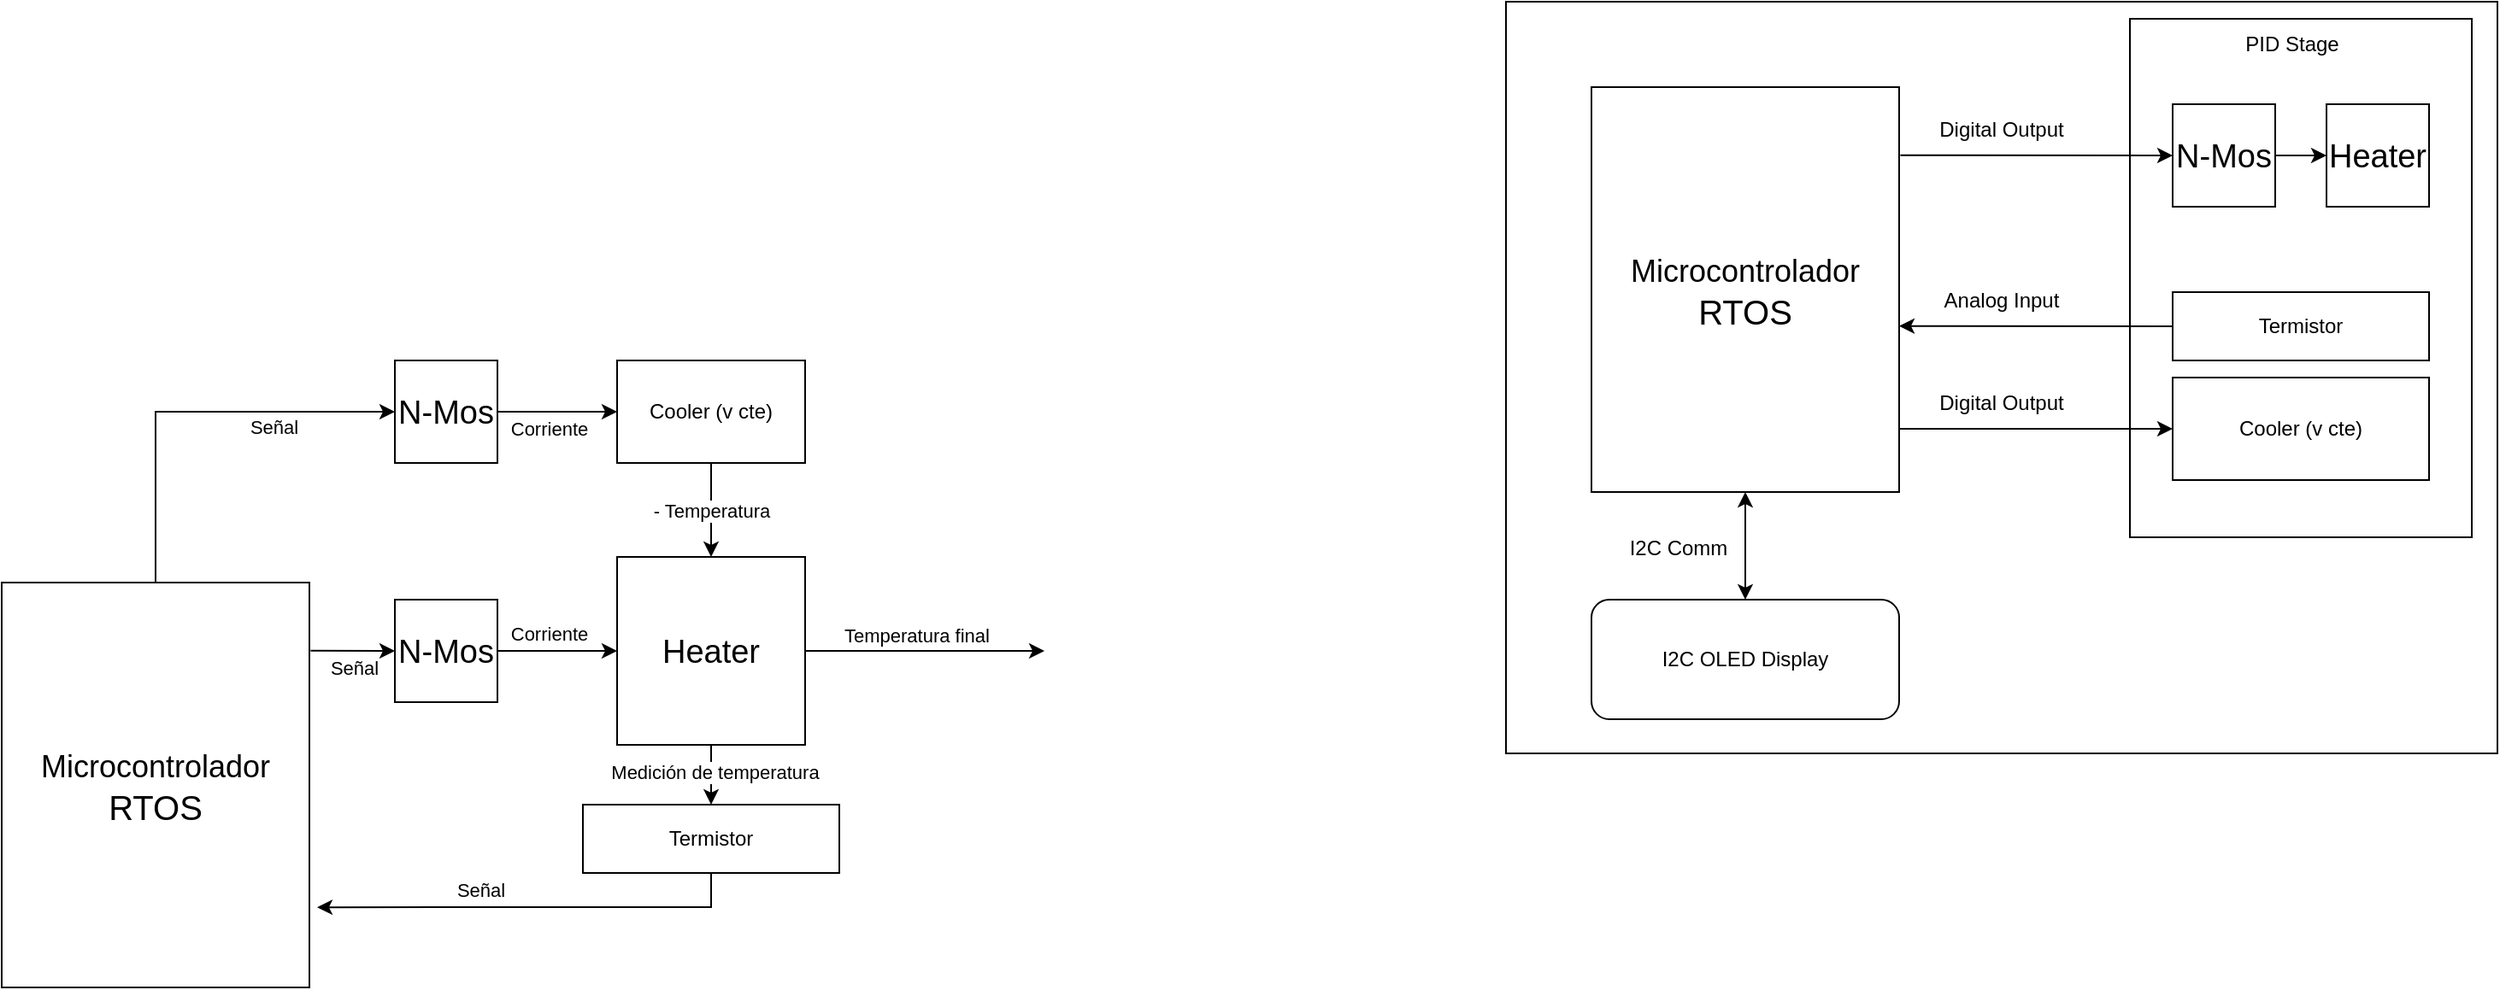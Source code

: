<mxfile version="26.0.5" pages="3">
  <diagram name="Page-1" id="90a13364-a465-7bf4-72fc-28e22215d7a0">
    <mxGraphModel dx="2674.5" dy="754" grid="1" gridSize="10" guides="1" tooltips="1" connect="1" arrows="1" fold="1" page="1" pageScale="1.5" pageWidth="827" pageHeight="1169" background="none" math="0" shadow="0">
      <root>
        <mxCell id="0" style=";html=1;" />
        <mxCell id="1" style=";html=1;" parent="0" />
        <mxCell id="35C-zRPfyHv-aXlCUiWr-6" value="" style="rounded=0;whiteSpace=wrap;html=1;" parent="1" vertex="1">
          <mxGeometry x="550" y="50" width="580" height="440" as="geometry" />
        </mxCell>
        <mxCell id="355GLdrolQoe34CYBVQ8-6" value="" style="rounded=0;whiteSpace=wrap;html=1;" parent="1" vertex="1">
          <mxGeometry x="915" y="60" width="200" height="303.5" as="geometry" />
        </mxCell>
        <mxCell id="jSPrN0brKESPCwidPNHG-5" value="&lt;font style=&quot;font-size: 18px;&quot;&gt;Microcontrolador&lt;/font&gt;&lt;br&gt;RTOS" style="rounded=0;whiteSpace=wrap;html=1;direction=south;fontSize=20;" parent="1" vertex="1">
          <mxGeometry x="600" y="100" width="180" height="237" as="geometry" />
        </mxCell>
        <mxCell id="355GLdrolQoe34CYBVQ8-1" value="&lt;font style=&quot;font-size: 19px;&quot;&gt;N-Mos&lt;/font&gt;" style="whiteSpace=wrap;html=1;aspect=fixed;fontSize=20;" parent="1" vertex="1">
          <mxGeometry x="940" y="110" width="60" height="60" as="geometry" />
        </mxCell>
        <mxCell id="355GLdrolQoe34CYBVQ8-3" value="&lt;font style=&quot;font-size: 19px;&quot;&gt;Heater&lt;/font&gt;" style="whiteSpace=wrap;html=1;aspect=fixed;fontSize=20;" parent="1" vertex="1">
          <mxGeometry x="1030" y="110" width="60" height="60" as="geometry" />
        </mxCell>
        <mxCell id="355GLdrolQoe34CYBVQ8-4" value="&lt;div&gt;Cooler (v cte)&lt;br&gt;&lt;/div&gt;" style="rounded=0;whiteSpace=wrap;html=1;" parent="1" vertex="1">
          <mxGeometry x="940" y="270" width="150" height="60" as="geometry" />
        </mxCell>
        <mxCell id="355GLdrolQoe34CYBVQ8-5" value="Termistor" style="rounded=0;whiteSpace=wrap;html=1;" parent="1" vertex="1">
          <mxGeometry x="940" y="220" width="150" height="40" as="geometry" />
        </mxCell>
        <mxCell id="355GLdrolQoe34CYBVQ8-7" value="" style="endArrow=classic;html=1;rounded=0;entryX=0;entryY=0.5;entryDx=0;entryDy=0;exitX=0.844;exitY=0;exitDx=0;exitDy=0;exitPerimeter=0;" parent="1" source="jSPrN0brKESPCwidPNHG-5" target="355GLdrolQoe34CYBVQ8-4" edge="1">
          <mxGeometry width="50" height="50" relative="1" as="geometry">
            <mxPoint x="830" y="350" as="sourcePoint" />
            <mxPoint x="880" y="300" as="targetPoint" />
          </mxGeometry>
        </mxCell>
        <mxCell id="355GLdrolQoe34CYBVQ8-9" value="" style="endArrow=classic;html=1;rounded=0;entryX=0;entryY=0.5;entryDx=0;entryDy=0;exitX=0.168;exitY=-0.004;exitDx=0;exitDy=0;exitPerimeter=0;" parent="1" source="jSPrN0brKESPCwidPNHG-5" target="355GLdrolQoe34CYBVQ8-1" edge="1">
          <mxGeometry width="50" height="50" relative="1" as="geometry">
            <mxPoint x="820" y="210" as="sourcePoint" />
            <mxPoint x="870" y="160" as="targetPoint" />
          </mxGeometry>
        </mxCell>
        <mxCell id="355GLdrolQoe34CYBVQ8-10" value="" style="endArrow=classic;html=1;rounded=0;entryX=0;entryY=0.5;entryDx=0;entryDy=0;exitX=1;exitY=0.5;exitDx=0;exitDy=0;" parent="1" source="355GLdrolQoe34CYBVQ8-1" target="355GLdrolQoe34CYBVQ8-3" edge="1">
          <mxGeometry width="50" height="50" relative="1" as="geometry">
            <mxPoint x="900" y="280" as="sourcePoint" />
            <mxPoint x="950" y="230" as="targetPoint" />
          </mxGeometry>
        </mxCell>
        <mxCell id="GrLBo9PtLHuX9XOGEQVJ-1" value="PID Stage" style="text;html=1;align=center;verticalAlign=middle;whiteSpace=wrap;rounded=0;" parent="1" vertex="1">
          <mxGeometry x="980" y="60" width="60" height="30" as="geometry" />
        </mxCell>
        <mxCell id="GrLBo9PtLHuX9XOGEQVJ-2" value="I2C OLED Display" style="rounded=1;whiteSpace=wrap;html=1;" parent="1" vertex="1">
          <mxGeometry x="600" y="400" width="180" height="70" as="geometry" />
        </mxCell>
        <mxCell id="GrLBo9PtLHuX9XOGEQVJ-8" value="" style="endArrow=classic;startArrow=classic;html=1;rounded=0;entryX=1;entryY=0.5;entryDx=0;entryDy=0;exitX=0.5;exitY=0;exitDx=0;exitDy=0;" parent="1" source="GrLBo9PtLHuX9XOGEQVJ-2" target="jSPrN0brKESPCwidPNHG-5" edge="1">
          <mxGeometry width="50" height="50" relative="1" as="geometry">
            <mxPoint x="640" y="413.5" as="sourcePoint" />
            <mxPoint x="690" y="363.5" as="targetPoint" />
          </mxGeometry>
        </mxCell>
        <mxCell id="GrLBo9PtLHuX9XOGEQVJ-9" value="" style="endArrow=classic;html=1;rounded=0;entryX=0.59;entryY=0;entryDx=0;entryDy=0;entryPerimeter=0;exitX=0;exitY=0.5;exitDx=0;exitDy=0;" parent="1" source="355GLdrolQoe34CYBVQ8-5" target="jSPrN0brKESPCwidPNHG-5" edge="1">
          <mxGeometry width="50" height="50" relative="1" as="geometry">
            <mxPoint x="820" y="300" as="sourcePoint" />
            <mxPoint x="870" y="250" as="targetPoint" />
          </mxGeometry>
        </mxCell>
        <mxCell id="GrLBo9PtLHuX9XOGEQVJ-10" value="Digital Output" style="text;html=1;align=center;verticalAlign=middle;whiteSpace=wrap;rounded=0;" parent="1" vertex="1">
          <mxGeometry x="790" y="110" width="100" height="30" as="geometry" />
        </mxCell>
        <mxCell id="GrLBo9PtLHuX9XOGEQVJ-11" value="Analog Input" style="text;html=1;align=center;verticalAlign=middle;whiteSpace=wrap;rounded=0;" parent="1" vertex="1">
          <mxGeometry x="790" y="210" width="100" height="30" as="geometry" />
        </mxCell>
        <mxCell id="GrLBo9PtLHuX9XOGEQVJ-12" value="Digital Output" style="text;html=1;align=center;verticalAlign=middle;whiteSpace=wrap;rounded=0;" parent="1" vertex="1">
          <mxGeometry x="790" y="270" width="100" height="30" as="geometry" />
        </mxCell>
        <mxCell id="GrLBo9PtLHuX9XOGEQVJ-13" value="I2C Comm" style="text;html=1;align=center;verticalAlign=middle;whiteSpace=wrap;rounded=0;" parent="1" vertex="1">
          <mxGeometry x="620.5" y="350" width="60" height="40" as="geometry" />
        </mxCell>
        <mxCell id="uA3TDthxbYoM9Gd3NzN--17" value="" style="edgeStyle=orthogonalEdgeStyle;rounded=0;orthogonalLoop=1;jettySize=auto;html=1;entryX=0;entryY=0.5;entryDx=0;entryDy=0;" parent="1" source="vvelxjKlHn5M0ghXR4K2-3" target="uA3TDthxbYoM9Gd3NzN--13" edge="1">
          <mxGeometry relative="1" as="geometry">
            <mxPoint x="-200" y="255" as="targetPoint" />
            <Array as="points">
              <mxPoint x="-240" y="290" />
            </Array>
          </mxGeometry>
        </mxCell>
        <mxCell id="vvelxjKlHn5M0ghXR4K2-3" value="&lt;font style=&quot;font-size: 18px;&quot;&gt;Microcontrolador&lt;/font&gt;&lt;br&gt;RTOS" style="rounded=0;whiteSpace=wrap;html=1;direction=south;fontSize=20;" parent="1" vertex="1">
          <mxGeometry x="-330" y="390" width="180" height="237" as="geometry" />
        </mxCell>
        <mxCell id="vvelxjKlHn5M0ghXR4K2-4" value="&lt;font style=&quot;font-size: 19px;&quot;&gt;N-Mos&lt;/font&gt;" style="whiteSpace=wrap;html=1;aspect=fixed;fontSize=20;" parent="1" vertex="1">
          <mxGeometry x="-100" y="400" width="60" height="60" as="geometry" />
        </mxCell>
        <mxCell id="uA3TDthxbYoM9Gd3NzN--2" value="" style="edgeStyle=orthogonalEdgeStyle;rounded=0;orthogonalLoop=1;jettySize=auto;html=1;" parent="1" source="vvelxjKlHn5M0ghXR4K2-5" target="vvelxjKlHn5M0ghXR4K2-7" edge="1">
          <mxGeometry relative="1" as="geometry" />
        </mxCell>
        <mxCell id="uA3TDthxbYoM9Gd3NzN--7" value="Medición de temperatura" style="edgeLabel;html=1;align=center;verticalAlign=middle;resizable=0;points=[];" parent="uA3TDthxbYoM9Gd3NzN--2" vertex="1" connectable="0">
          <mxGeometry x="0.156" y="2" relative="1" as="geometry">
            <mxPoint as="offset" />
          </mxGeometry>
        </mxCell>
        <mxCell id="vvelxjKlHn5M0ghXR4K2-5" value="&lt;span style=&quot;font-size: 19px;&quot;&gt;Heater&lt;/span&gt;" style="whiteSpace=wrap;html=1;aspect=fixed;fontSize=20;" parent="1" vertex="1">
          <mxGeometry x="30" y="375" width="110" height="110" as="geometry" />
        </mxCell>
        <mxCell id="uA3TDthxbYoM9Gd3NzN--3" value="- Temperatura" style="edgeStyle=orthogonalEdgeStyle;rounded=0;orthogonalLoop=1;jettySize=auto;html=1;" parent="1" source="vvelxjKlHn5M0ghXR4K2-6" target="vvelxjKlHn5M0ghXR4K2-5" edge="1">
          <mxGeometry relative="1" as="geometry" />
        </mxCell>
        <mxCell id="vvelxjKlHn5M0ghXR4K2-6" value="&lt;div&gt;Cooler (v cte)&lt;br&gt;&lt;/div&gt;" style="rounded=0;whiteSpace=wrap;html=1;" parent="1" vertex="1">
          <mxGeometry x="30" y="260" width="110" height="60" as="geometry" />
        </mxCell>
        <mxCell id="vvelxjKlHn5M0ghXR4K2-7" value="Termistor" style="rounded=0;whiteSpace=wrap;html=1;" parent="1" vertex="1">
          <mxGeometry x="10" y="520" width="150" height="40" as="geometry" />
        </mxCell>
        <mxCell id="vvelxjKlHn5M0ghXR4K2-9" value="" style="endArrow=classic;html=1;rounded=0;entryX=0;entryY=0.5;entryDx=0;entryDy=0;exitX=0.168;exitY=-0.004;exitDx=0;exitDy=0;exitPerimeter=0;" parent="1" source="vvelxjKlHn5M0ghXR4K2-3" target="vvelxjKlHn5M0ghXR4K2-4" edge="1">
          <mxGeometry width="50" height="50" relative="1" as="geometry">
            <mxPoint x="80" y="210" as="sourcePoint" />
            <mxPoint x="130" y="160" as="targetPoint" />
          </mxGeometry>
        </mxCell>
        <mxCell id="uA3TDthxbYoM9Gd3NzN--19" value="Señal" style="edgeLabel;html=1;align=center;verticalAlign=middle;resizable=0;points=[];" parent="vvelxjKlHn5M0ghXR4K2-9" vertex="1" connectable="0">
          <mxGeometry x="0.006" relative="1" as="geometry">
            <mxPoint y="10" as="offset" />
          </mxGeometry>
        </mxCell>
        <mxCell id="vvelxjKlHn5M0ghXR4K2-10" value="" style="endArrow=classic;html=1;rounded=0;entryX=0;entryY=0.5;entryDx=0;entryDy=0;exitX=1;exitY=0.5;exitDx=0;exitDy=0;" parent="1" source="vvelxjKlHn5M0ghXR4K2-4" target="vvelxjKlHn5M0ghXR4K2-5" edge="1">
          <mxGeometry width="50" height="50" relative="1" as="geometry">
            <mxPoint x="145" y="280" as="sourcePoint" />
            <mxPoint x="195" y="230" as="targetPoint" />
          </mxGeometry>
        </mxCell>
        <mxCell id="uA3TDthxbYoM9Gd3NzN--11" value="Corriente" style="edgeLabel;html=1;align=center;verticalAlign=middle;resizable=0;points=[];" parent="vvelxjKlHn5M0ghXR4K2-10" vertex="1" connectable="0">
          <mxGeometry x="0.14" y="-3" relative="1" as="geometry">
            <mxPoint x="-10" y="-13" as="offset" />
          </mxGeometry>
        </mxCell>
        <mxCell id="uA3TDthxbYoM9Gd3NzN--4" style="edgeStyle=orthogonalEdgeStyle;rounded=0;orthogonalLoop=1;jettySize=auto;html=1;exitX=0.5;exitY=1;exitDx=0;exitDy=0;entryX=0.802;entryY=-0.025;entryDx=0;entryDy=0;entryPerimeter=0;" parent="1" source="vvelxjKlHn5M0ghXR4K2-7" target="vvelxjKlHn5M0ghXR4K2-3" edge="1">
          <mxGeometry relative="1" as="geometry" />
        </mxCell>
        <mxCell id="uA3TDthxbYoM9Gd3NzN--5" value="" style="edgeStyle=orthogonalEdgeStyle;rounded=0;orthogonalLoop=1;jettySize=auto;html=1;exitX=1;exitY=0.5;exitDx=0;exitDy=0;" parent="1" source="vvelxjKlHn5M0ghXR4K2-5" edge="1">
          <mxGeometry relative="1" as="geometry">
            <mxPoint x="210" y="430" as="sourcePoint" />
            <mxPoint x="280" y="430" as="targetPoint" />
          </mxGeometry>
        </mxCell>
        <mxCell id="uA3TDthxbYoM9Gd3NzN--6" value="Temperatura final" style="edgeLabel;html=1;align=center;verticalAlign=middle;resizable=0;points=[];" parent="uA3TDthxbYoM9Gd3NzN--5" vertex="1" connectable="0">
          <mxGeometry x="0.143" y="1" relative="1" as="geometry">
            <mxPoint x="-15" y="-9" as="offset" />
          </mxGeometry>
        </mxCell>
        <mxCell id="uA3TDthxbYoM9Gd3NzN--15" value="" style="edgeStyle=orthogonalEdgeStyle;rounded=0;orthogonalLoop=1;jettySize=auto;html=1;" parent="1" source="uA3TDthxbYoM9Gd3NzN--13" target="vvelxjKlHn5M0ghXR4K2-6" edge="1">
          <mxGeometry relative="1" as="geometry" />
        </mxCell>
        <mxCell id="uA3TDthxbYoM9Gd3NzN--13" value="&lt;font style=&quot;font-size: 19px;&quot;&gt;N-Mos&lt;/font&gt;" style="whiteSpace=wrap;html=1;aspect=fixed;fontSize=20;" parent="1" vertex="1">
          <mxGeometry x="-100" y="260" width="60" height="60" as="geometry" />
        </mxCell>
        <mxCell id="uA3TDthxbYoM9Gd3NzN--18" value="Corriente" style="edgeLabel;html=1;align=center;verticalAlign=middle;resizable=0;points=[];" parent="1" vertex="1" connectable="0">
          <mxGeometry x="-10" y="300" as="geometry" />
        </mxCell>
        <mxCell id="uA3TDthxbYoM9Gd3NzN--20" value="Señal" style="edgeLabel;html=1;align=center;verticalAlign=middle;resizable=0;points=[];" parent="1" vertex="1" connectable="0">
          <mxGeometry x="-100.0" y="419.999" as="geometry">
            <mxPoint x="-71" y="-121" as="offset" />
          </mxGeometry>
        </mxCell>
        <mxCell id="uA3TDthxbYoM9Gd3NzN--21" value="Señal" style="edgeLabel;html=1;align=center;verticalAlign=middle;resizable=0;points=[];" parent="1" vertex="1" connectable="0">
          <mxGeometry x="-50.0" y="569.999" as="geometry" />
        </mxCell>
      </root>
    </mxGraphModel>
  </diagram>
  <diagram id="dFZz5i8Cy6UYqAbTh7uR" name="Página-2">
    <mxGraphModel dx="2261" dy="754" grid="1" gridSize="10" guides="1" tooltips="1" connect="1" arrows="1" fold="1" page="1" pageScale="1" pageWidth="827" pageHeight="1169" math="0" shadow="0">
      <root>
        <mxCell id="0" />
        <mxCell id="1" parent="0" />
        <mxCell id="2VRXxN_XEZRk6mcmsxM--8" style="edgeStyle=orthogonalEdgeStyle;rounded=0;orthogonalLoop=1;jettySize=auto;html=1;exitX=1;exitY=0.5;exitDx=0;exitDy=0;entryX=0;entryY=0.5;entryDx=0;entryDy=0;" parent="1" source="Uq3NfLOFYtls6R0m_rHG-1" target="2VRXxN_XEZRk6mcmsxM--16" edge="1">
          <mxGeometry relative="1" as="geometry">
            <Array as="points">
              <mxPoint x="60" y="518" />
              <mxPoint x="60" y="350" />
            </Array>
          </mxGeometry>
        </mxCell>
        <mxCell id="2VRXxN_XEZRk6mcmsxM--10" style="edgeStyle=orthogonalEdgeStyle;rounded=0;orthogonalLoop=1;jettySize=auto;html=1;exitX=1;exitY=0.5;exitDx=0;exitDy=0;entryX=0;entryY=0.5;entryDx=0;entryDy=0;" parent="1" source="Uq3NfLOFYtls6R0m_rHG-1" target="2VRXxN_XEZRk6mcmsxM--17" edge="1">
          <mxGeometry relative="1" as="geometry" />
        </mxCell>
        <mxCell id="2VRXxN_XEZRk6mcmsxM--12" style="edgeStyle=orthogonalEdgeStyle;rounded=0;orthogonalLoop=1;jettySize=auto;html=1;exitX=1;exitY=0.5;exitDx=0;exitDy=0;entryX=0;entryY=0.5;entryDx=0;entryDy=0;" parent="1" source="Uq3NfLOFYtls6R0m_rHG-1" target="2VRXxN_XEZRk6mcmsxM--23" edge="1">
          <mxGeometry relative="1" as="geometry">
            <Array as="points">
              <mxPoint x="60" y="518" />
              <mxPoint x="60" y="678" />
            </Array>
          </mxGeometry>
        </mxCell>
        <mxCell id="2VRXxN_XEZRk6mcmsxM--13" style="edgeStyle=orthogonalEdgeStyle;rounded=0;orthogonalLoop=1;jettySize=auto;html=1;exitX=1;exitY=0.5;exitDx=0;exitDy=0;entryX=0;entryY=0.5;entryDx=0;entryDy=0;" parent="1" source="Uq3NfLOFYtls6R0m_rHG-1" target="2VRXxN_XEZRk6mcmsxM--24" edge="1">
          <mxGeometry relative="1" as="geometry">
            <Array as="points">
              <mxPoint x="60" y="518" />
              <mxPoint x="60" y="860" />
            </Array>
          </mxGeometry>
        </mxCell>
        <mxCell id="Uq3NfLOFYtls6R0m_rHG-1" value="&lt;font style=&quot;font-size: 18px;&quot;&gt;Idle State&lt;/font&gt;" style="whiteSpace=wrap;html=1;aspect=fixed;" parent="1" vertex="1">
          <mxGeometry x="-120" y="440" width="155" height="155" as="geometry" />
        </mxCell>
        <mxCell id="2VRXxN_XEZRk6mcmsxM--1" value="Event &lt;br&gt;Ingresa al Granero" style="whiteSpace=wrap;html=1;aspect=fixed;" parent="1" vertex="1">
          <mxGeometry x="650" y="272.5" width="155" height="155" as="geometry" />
        </mxCell>
        <mxCell id="2VRXxN_XEZRk6mcmsxM--2" value="Event &lt;br&gt;Sale del Granero" style="whiteSpace=wrap;html=1;aspect=fixed;" parent="1" vertex="1">
          <mxGeometry x="650" y="440" width="155" height="155" as="geometry" />
        </mxCell>
        <mxCell id="2VRXxN_XEZRk6mcmsxM--3" value="Event &lt;br&gt;Cuenta máxima" style="whiteSpace=wrap;html=1;aspect=fixed;" parent="1" vertex="1">
          <mxGeometry x="650" y="600" width="155" height="155" as="geometry" />
        </mxCell>
        <mxCell id="2VRXxN_XEZRk6mcmsxM--4" value="Event&lt;br&gt;Error" style="whiteSpace=wrap;html=1;aspect=fixed;" parent="1" vertex="1">
          <mxGeometry x="650" y="782.5" width="155" height="155" as="geometry" />
        </mxCell>
        <mxCell id="2VRXxN_XEZRk6mcmsxM--21" style="edgeStyle=orthogonalEdgeStyle;rounded=0;orthogonalLoop=1;jettySize=auto;html=1;exitX=1;exitY=0.5;exitDx=0;exitDy=0;entryX=0;entryY=0.5;entryDx=0;entryDy=0;" parent="1" source="2VRXxN_XEZRk6mcmsxM--16" target="2VRXxN_XEZRk6mcmsxM--19" edge="1">
          <mxGeometry relative="1" as="geometry" />
        </mxCell>
        <mxCell id="2VRXxN_XEZRk6mcmsxM--39" style="edgeStyle=orthogonalEdgeStyle;rounded=0;orthogonalLoop=1;jettySize=auto;html=1;exitX=0.5;exitY=0;exitDx=0;exitDy=0;entryX=0.5;entryY=0;entryDx=0;entryDy=0;strokeColor=#FF6666;" parent="1" source="2VRXxN_XEZRk6mcmsxM--16" target="Uq3NfLOFYtls6R0m_rHG-1" edge="1">
          <mxGeometry relative="1" as="geometry" />
        </mxCell>
        <mxCell id="2VRXxN_XEZRk6mcmsxM--16" value="IRModule_A is active?" style="rhombus;whiteSpace=wrap;html=1;" parent="1" vertex="1">
          <mxGeometry x="290" y="290" width="120" height="120" as="geometry" />
        </mxCell>
        <mxCell id="2VRXxN_XEZRk6mcmsxM--22" style="edgeStyle=orthogonalEdgeStyle;rounded=0;orthogonalLoop=1;jettySize=auto;html=1;exitX=1;exitY=0.5;exitDx=0;exitDy=0;entryX=0;entryY=0.5;entryDx=0;entryDy=0;" parent="1" source="2VRXxN_XEZRk6mcmsxM--17" target="2VRXxN_XEZRk6mcmsxM--20" edge="1">
          <mxGeometry relative="1" as="geometry" />
        </mxCell>
        <mxCell id="2VRXxN_XEZRk6mcmsxM--38" style="edgeStyle=orthogonalEdgeStyle;rounded=0;orthogonalLoop=1;jettySize=auto;html=1;exitX=0.5;exitY=1;exitDx=0;exitDy=0;entryX=0.5;entryY=1;entryDx=0;entryDy=0;strokeColor=#FF6666;" parent="1" source="2VRXxN_XEZRk6mcmsxM--17" target="Uq3NfLOFYtls6R0m_rHG-1" edge="1">
          <mxGeometry relative="1" as="geometry">
            <Array as="points">
              <mxPoint x="350" y="610" />
              <mxPoint x="-42" y="610" />
            </Array>
          </mxGeometry>
        </mxCell>
        <mxCell id="2VRXxN_XEZRk6mcmsxM--17" value="IRModule_B is active?" style="rhombus;whiteSpace=wrap;html=1;" parent="1" vertex="1">
          <mxGeometry x="290" y="457.5" width="120" height="120" as="geometry" />
        </mxCell>
        <mxCell id="2VRXxN_XEZRk6mcmsxM--25" style="edgeStyle=orthogonalEdgeStyle;rounded=0;orthogonalLoop=1;jettySize=auto;html=1;exitX=1;exitY=0.5;exitDx=0;exitDy=0;entryX=0;entryY=0.5;entryDx=0;entryDy=0;" parent="1" source="2VRXxN_XEZRk6mcmsxM--19" target="2VRXxN_XEZRk6mcmsxM--1" edge="1">
          <mxGeometry relative="1" as="geometry" />
        </mxCell>
        <mxCell id="4NYzwK4U0VfKDkdtX9t3-1" style="edgeStyle=orthogonalEdgeStyle;rounded=0;orthogonalLoop=1;jettySize=auto;html=1;exitX=0.5;exitY=0;exitDx=0;exitDy=0;entryX=0.5;entryY=0;entryDx=0;entryDy=0;fillColor=#f8cecc;strokeColor=#b85450;" edge="1" parent="1" source="2VRXxN_XEZRk6mcmsxM--19" target="Uq3NfLOFYtls6R0m_rHG-1">
          <mxGeometry relative="1" as="geometry" />
        </mxCell>
        <mxCell id="2VRXxN_XEZRk6mcmsxM--19" value="IRModule_B is active?" style="rhombus;whiteSpace=wrap;html=1;" parent="1" vertex="1">
          <mxGeometry x="460" y="290" width="120" height="120" as="geometry" />
        </mxCell>
        <mxCell id="2VRXxN_XEZRk6mcmsxM--26" style="edgeStyle=orthogonalEdgeStyle;rounded=0;orthogonalLoop=1;jettySize=auto;html=1;exitX=1;exitY=0.5;exitDx=0;exitDy=0;entryX=0;entryY=0.5;entryDx=0;entryDy=0;" parent="1" source="2VRXxN_XEZRk6mcmsxM--20" target="2VRXxN_XEZRk6mcmsxM--2" edge="1">
          <mxGeometry relative="1" as="geometry" />
        </mxCell>
        <mxCell id="4NYzwK4U0VfKDkdtX9t3-2" style="edgeStyle=orthogonalEdgeStyle;rounded=0;orthogonalLoop=1;jettySize=auto;html=1;exitX=0.5;exitY=1;exitDx=0;exitDy=0;entryX=0.5;entryY=1;entryDx=0;entryDy=0;fillColor=#f8cecc;strokeColor=#b85450;" edge="1" parent="1" source="2VRXxN_XEZRk6mcmsxM--20" target="Uq3NfLOFYtls6R0m_rHG-1">
          <mxGeometry relative="1" as="geometry">
            <Array as="points">
              <mxPoint x="520" y="610" />
              <mxPoint x="-42" y="610" />
            </Array>
          </mxGeometry>
        </mxCell>
        <mxCell id="2VRXxN_XEZRk6mcmsxM--20" value="IRModule_A is active?" style="rhombus;whiteSpace=wrap;html=1;" parent="1" vertex="1">
          <mxGeometry x="460" y="457.5" width="120" height="120" as="geometry" />
        </mxCell>
        <mxCell id="2VRXxN_XEZRk6mcmsxM--27" style="edgeStyle=orthogonalEdgeStyle;rounded=0;orthogonalLoop=1;jettySize=auto;html=1;exitX=1;exitY=0.5;exitDx=0;exitDy=0;entryX=0;entryY=0.5;entryDx=0;entryDy=0;" parent="1" source="2VRXxN_XEZRk6mcmsxM--23" target="2VRXxN_XEZRk6mcmsxM--3" edge="1">
          <mxGeometry relative="1" as="geometry" />
        </mxCell>
        <mxCell id="2VRXxN_XEZRk6mcmsxM--35" style="edgeStyle=orthogonalEdgeStyle;rounded=0;orthogonalLoop=1;jettySize=auto;html=1;exitX=0.5;exitY=1;exitDx=0;exitDy=0;entryX=0.5;entryY=1;entryDx=0;entryDy=0;strokeColor=#FF6666;" parent="1" source="2VRXxN_XEZRk6mcmsxM--23" target="Uq3NfLOFYtls6R0m_rHG-1" edge="1">
          <mxGeometry relative="1" as="geometry" />
        </mxCell>
        <mxCell id="2VRXxN_XEZRk6mcmsxM--23" value="Count == MAX_COUNT?" style="rhombus;whiteSpace=wrap;html=1;" parent="1" vertex="1">
          <mxGeometry x="290" y="617.5" width="120" height="120" as="geometry" />
        </mxCell>
        <mxCell id="2VRXxN_XEZRk6mcmsxM--28" style="edgeStyle=orthogonalEdgeStyle;rounded=0;orthogonalLoop=1;jettySize=auto;html=1;exitX=1;exitY=0.5;exitDx=0;exitDy=0;entryX=0;entryY=0.5;entryDx=0;entryDy=0;" parent="1" source="2VRXxN_XEZRk6mcmsxM--24" target="2VRXxN_XEZRk6mcmsxM--4" edge="1">
          <mxGeometry relative="1" as="geometry" />
        </mxCell>
        <mxCell id="2VRXxN_XEZRk6mcmsxM--36" style="edgeStyle=orthogonalEdgeStyle;rounded=0;orthogonalLoop=1;jettySize=auto;html=1;exitX=0.5;exitY=1;exitDx=0;exitDy=0;entryX=0.5;entryY=1;entryDx=0;entryDy=0;strokeColor=#FF6666;" parent="1" source="2VRXxN_XEZRk6mcmsxM--24" target="Uq3NfLOFYtls6R0m_rHG-1" edge="1">
          <mxGeometry relative="1" as="geometry">
            <mxPoint x="-40" y="760" as="targetPoint" />
          </mxGeometry>
        </mxCell>
        <mxCell id="2VRXxN_XEZRk6mcmsxM--24" value="(IRModule_A &amp;amp;&amp;amp; IRModule_B)&lt;br&gt; is active?" style="rhombus;whiteSpace=wrap;html=1;" parent="1" vertex="1">
          <mxGeometry x="280" y="790" width="140" height="140" as="geometry" />
        </mxCell>
        <mxCell id="2VRXxN_XEZRk6mcmsxM--29" value="yes" style="text;html=1;align=center;verticalAlign=middle;whiteSpace=wrap;rounded=0;" parent="1" vertex="1">
          <mxGeometry x="400" y="320" width="60" height="30" as="geometry" />
        </mxCell>
        <mxCell id="2VRXxN_XEZRk6mcmsxM--30" value="yes" style="text;html=1;align=center;verticalAlign=middle;whiteSpace=wrap;rounded=0;" parent="1" vertex="1">
          <mxGeometry x="580" y="320" width="60" height="30" as="geometry" />
        </mxCell>
        <mxCell id="2VRXxN_XEZRk6mcmsxM--31" value="yes" style="text;html=1;align=center;verticalAlign=middle;whiteSpace=wrap;rounded=0;" parent="1" vertex="1">
          <mxGeometry x="400" y="490" width="60" height="30" as="geometry" />
        </mxCell>
        <mxCell id="2VRXxN_XEZRk6mcmsxM--32" value="yes" style="text;html=1;align=center;verticalAlign=middle;whiteSpace=wrap;rounded=0;" parent="1" vertex="1">
          <mxGeometry x="580" y="490" width="60" height="30" as="geometry" />
        </mxCell>
        <mxCell id="2VRXxN_XEZRk6mcmsxM--33" value="yes" style="text;html=1;align=center;verticalAlign=middle;whiteSpace=wrap;rounded=0;" parent="1" vertex="1">
          <mxGeometry x="410" y="650" width="60" height="30" as="geometry" />
        </mxCell>
        <mxCell id="2VRXxN_XEZRk6mcmsxM--34" value="yes" style="text;html=1;align=center;verticalAlign=middle;whiteSpace=wrap;rounded=0;" parent="1" vertex="1">
          <mxGeometry x="414" y="830" width="60" height="30" as="geometry" />
        </mxCell>
        <mxCell id="2VRXxN_XEZRk6mcmsxM--40" value="no" style="text;html=1;align=center;verticalAlign=middle;whiteSpace=wrap;rounded=0;" parent="1" vertex="1">
          <mxGeometry x="310" y="242.5" width="60" height="30" as="geometry" />
        </mxCell>
        <mxCell id="2VRXxN_XEZRk6mcmsxM--41" value="no" style="text;html=1;align=center;verticalAlign=middle;whiteSpace=wrap;rounded=0;" parent="1" vertex="1">
          <mxGeometry x="290" y="585" width="60" height="30" as="geometry" />
        </mxCell>
        <mxCell id="2VRXxN_XEZRk6mcmsxM--42" value="no" style="text;html=1;align=center;verticalAlign=middle;whiteSpace=wrap;rounded=0;" parent="1" vertex="1">
          <mxGeometry x="290" y="725" width="60" height="30" as="geometry" />
        </mxCell>
        <mxCell id="2VRXxN_XEZRk6mcmsxM--43" value="no" style="text;html=1;align=center;verticalAlign=middle;whiteSpace=wrap;rounded=0;" parent="1" vertex="1">
          <mxGeometry x="290" y="920" width="60" height="30" as="geometry" />
        </mxCell>
        <mxCell id="2VRXxN_XEZRk6mcmsxM--44" value="Green Led_1 ON (500ms)" style="rounded=1;whiteSpace=wrap;html=1;" parent="1" vertex="1">
          <mxGeometry x="667.5" y="367.5" width="120" height="60" as="geometry" />
        </mxCell>
        <mxCell id="2VRXxN_XEZRk6mcmsxM--45" value="Green Led_2 ON (500ms)" style="rounded=1;whiteSpace=wrap;html=1;" parent="1" vertex="1">
          <mxGeometry x="667.5" y="535" width="120" height="60" as="geometry" />
        </mxCell>
        <mxCell id="2VRXxN_XEZRk6mcmsxM--46" value="Red Led_1 Toggle (300ms)" style="rounded=1;whiteSpace=wrap;html=1;" parent="1" vertex="1">
          <mxGeometry x="667.5" y="695" width="120" height="60" as="geometry" />
        </mxCell>
        <mxCell id="2VRXxN_XEZRk6mcmsxM--47" value="Red Led_2 Toggle (200ms)" style="rounded=1;whiteSpace=wrap;html=1;" parent="1" vertex="1">
          <mxGeometry x="667.5" y="877.5" width="120" height="60" as="geometry" />
        </mxCell>
        <mxCell id="4NYzwK4U0VfKDkdtX9t3-3" value="no" style="text;html=1;align=center;verticalAlign=middle;whiteSpace=wrap;rounded=0;" vertex="1" parent="1">
          <mxGeometry x="460" y="585" width="60" height="30" as="geometry" />
        </mxCell>
        <mxCell id="4NYzwK4U0VfKDkdtX9t3-4" value="no" style="text;html=1;align=center;verticalAlign=middle;whiteSpace=wrap;rounded=0;" vertex="1" parent="1">
          <mxGeometry x="460" y="242.5" width="60" height="30" as="geometry" />
        </mxCell>
        <mxCell id="4NYzwK4U0VfKDkdtX9t3-8" value="Polls input register" style="rounded=1;whiteSpace=wrap;html=1;" vertex="1" parent="1">
          <mxGeometry x="-102.5" y="530" width="120" height="60" as="geometry" />
        </mxCell>
      </root>
    </mxGraphModel>
  </diagram>
  <diagram id="h4niRhYAlHzlL3p1m9Ma" name="Página-3">
    <mxGraphModel dx="1162" dy="426" grid="1" gridSize="10" guides="1" tooltips="1" connect="1" arrows="1" fold="1" page="1" pageScale="1" pageWidth="827" pageHeight="1169" math="0" shadow="0">
      <root>
        <mxCell id="0" />
        <mxCell id="1" parent="0" />
      </root>
    </mxGraphModel>
  </diagram>
</mxfile>
